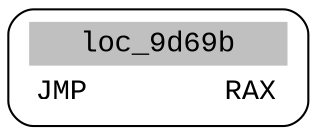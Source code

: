 digraph asm_graph {
1941 [
shape="Mrecord" fontname="Courier New"label =<<table border="0" cellborder="0" cellpadding="3"><tr><td align="center" colspan="2" bgcolor="grey">loc_9d69b</td></tr><tr><td align="left">JMP        RAX</td></tr></table>> ];
}